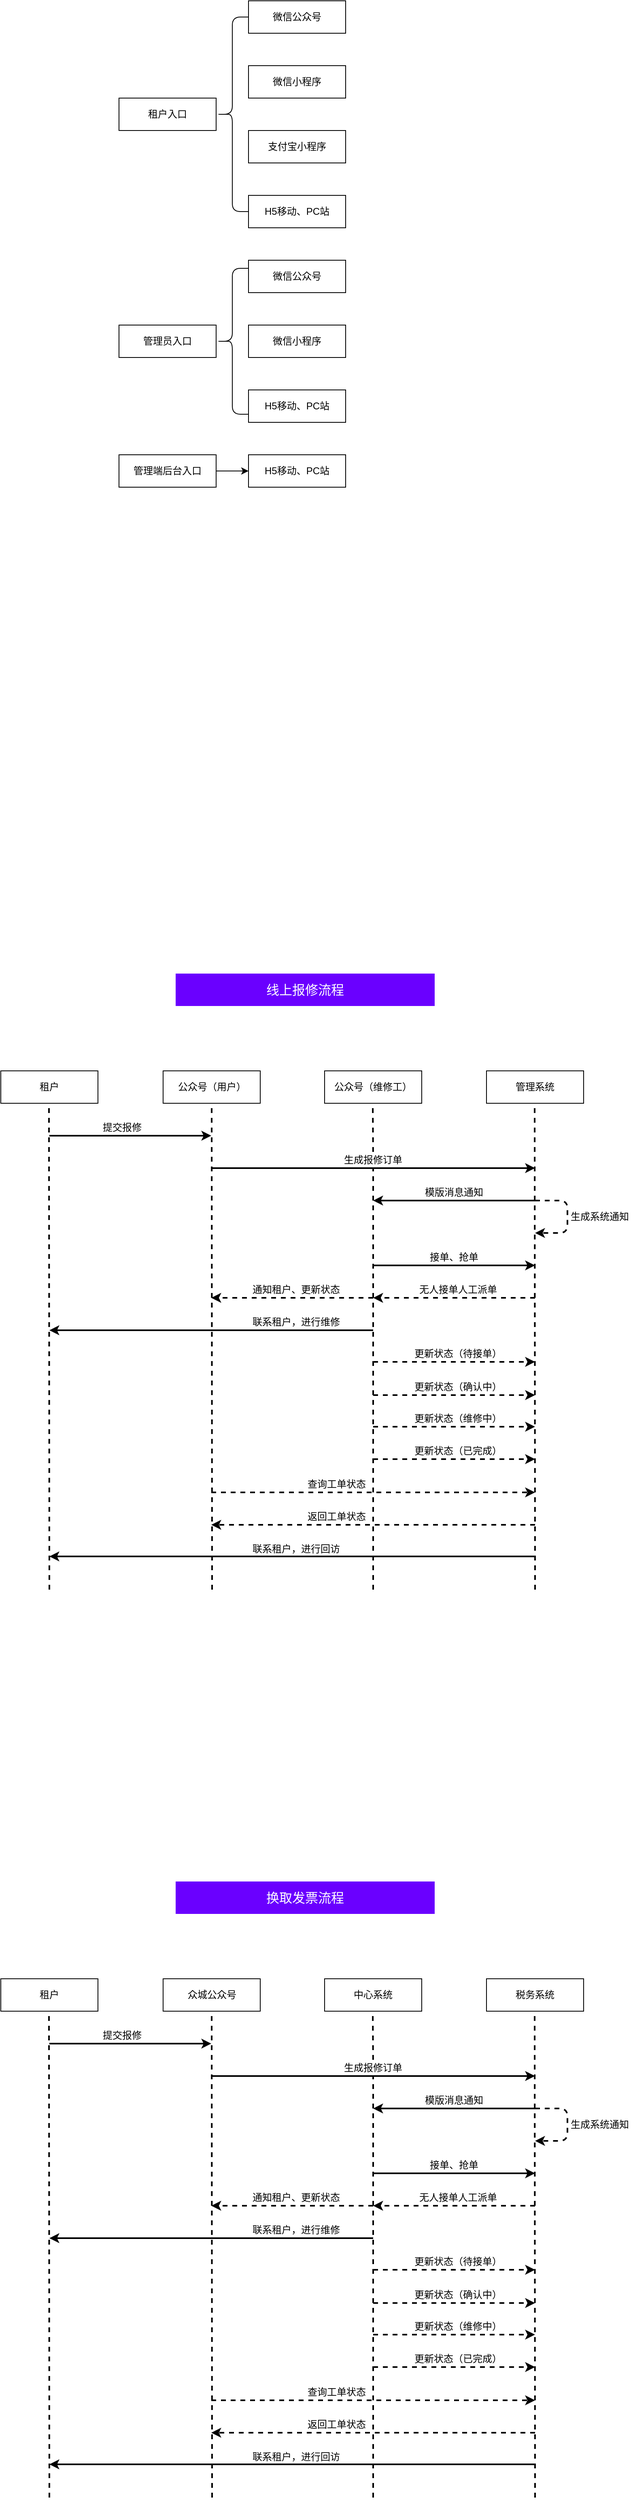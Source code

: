 <mxfile version="14.7.1" type="github">
  <diagram id="moyvBZoqEqQ-8UYQ3a70" name="Page-1">
    <mxGraphModel dx="1186" dy="740" grid="1" gridSize="10" guides="1" tooltips="1" connect="1" arrows="1" fold="1" page="1" pageScale="1" pageWidth="827" pageHeight="1169" math="0" shadow="0">
      <root>
        <mxCell id="0" />
        <mxCell id="1" parent="0" />
        <mxCell id="YB-uOoayBmhUFbvPWa7u-1" value="管理员入口" style="rounded=0;whiteSpace=wrap;html=1;" parent="1" vertex="1">
          <mxGeometry x="170" y="440" width="120" height="40" as="geometry" />
        </mxCell>
        <mxCell id="YB-uOoayBmhUFbvPWa7u-2" value="租户入口" style="rounded=0;whiteSpace=wrap;html=1;" parent="1" vertex="1">
          <mxGeometry x="170" y="160" width="120" height="40" as="geometry" />
        </mxCell>
        <mxCell id="YB-uOoayBmhUFbvPWa7u-16" style="edgeStyle=orthogonalEdgeStyle;rounded=0;orthogonalLoop=1;jettySize=auto;html=1;exitX=1;exitY=0.5;exitDx=0;exitDy=0;entryX=0;entryY=0.5;entryDx=0;entryDy=0;" parent="1" source="YB-uOoayBmhUFbvPWa7u-3" target="YB-uOoayBmhUFbvPWa7u-15" edge="1">
          <mxGeometry relative="1" as="geometry" />
        </mxCell>
        <mxCell id="YB-uOoayBmhUFbvPWa7u-3" value="管理端后台入口" style="rounded=0;whiteSpace=wrap;html=1;" parent="1" vertex="1">
          <mxGeometry x="170" y="600" width="120" height="40" as="geometry" />
        </mxCell>
        <mxCell id="YB-uOoayBmhUFbvPWa7u-4" value="微信公众号" style="rounded=0;whiteSpace=wrap;html=1;" parent="1" vertex="1">
          <mxGeometry x="330" y="40" width="120" height="40" as="geometry" />
        </mxCell>
        <mxCell id="YB-uOoayBmhUFbvPWa7u-5" value="微信小程序" style="rounded=0;whiteSpace=wrap;html=1;" parent="1" vertex="1">
          <mxGeometry x="330" y="120" width="120" height="40" as="geometry" />
        </mxCell>
        <mxCell id="YB-uOoayBmhUFbvPWa7u-6" value="支付宝小程序" style="rounded=0;whiteSpace=wrap;html=1;" parent="1" vertex="1">
          <mxGeometry x="330" y="200" width="120" height="40" as="geometry" />
        </mxCell>
        <mxCell id="YB-uOoayBmhUFbvPWa7u-9" value="" style="shape=curlyBracket;whiteSpace=wrap;html=1;rounded=1;" parent="1" vertex="1">
          <mxGeometry x="290" y="60" width="40" height="240" as="geometry" />
        </mxCell>
        <mxCell id="YB-uOoayBmhUFbvPWa7u-10" value="H5移动、PC站" style="rounded=0;whiteSpace=wrap;html=1;" parent="1" vertex="1">
          <mxGeometry x="330" y="280" width="120" height="40" as="geometry" />
        </mxCell>
        <mxCell id="YB-uOoayBmhUFbvPWa7u-11" value="H5移动、PC站" style="rounded=0;whiteSpace=wrap;html=1;" parent="1" vertex="1">
          <mxGeometry x="330" y="520" width="120" height="40" as="geometry" />
        </mxCell>
        <mxCell id="YB-uOoayBmhUFbvPWa7u-12" value="微信公众号" style="rounded=0;whiteSpace=wrap;html=1;" parent="1" vertex="1">
          <mxGeometry x="330" y="360" width="120" height="40" as="geometry" />
        </mxCell>
        <mxCell id="YB-uOoayBmhUFbvPWa7u-13" value="微信小程序" style="rounded=0;whiteSpace=wrap;html=1;" parent="1" vertex="1">
          <mxGeometry x="330" y="440" width="120" height="40" as="geometry" />
        </mxCell>
        <mxCell id="YB-uOoayBmhUFbvPWa7u-14" value="" style="shape=curlyBracket;whiteSpace=wrap;html=1;rounded=1;" parent="1" vertex="1">
          <mxGeometry x="290" y="370" width="40" height="180" as="geometry" />
        </mxCell>
        <mxCell id="YB-uOoayBmhUFbvPWa7u-15" value="H5移动、PC站" style="rounded=0;whiteSpace=wrap;html=1;" parent="1" vertex="1">
          <mxGeometry x="330" y="600" width="120" height="40" as="geometry" />
        </mxCell>
        <mxCell id="7Hp0aEXJhVOCBosLb66T-6" value="公众号（用户）" style="rounded=0;whiteSpace=wrap;html=1;" vertex="1" parent="1">
          <mxGeometry x="224.5" y="1360" width="120" height="40" as="geometry" />
        </mxCell>
        <mxCell id="7Hp0aEXJhVOCBosLb66T-7" value="公众号（维修工）" style="rounded=0;whiteSpace=wrap;html=1;" vertex="1" parent="1">
          <mxGeometry x="424" y="1360" width="120" height="40" as="geometry" />
        </mxCell>
        <mxCell id="7Hp0aEXJhVOCBosLb66T-8" value="管理系统" style="rounded=0;whiteSpace=wrap;html=1;" vertex="1" parent="1">
          <mxGeometry x="624" y="1360" width="120" height="40" as="geometry" />
        </mxCell>
        <mxCell id="7Hp0aEXJhVOCBosLb66T-9" value="" style="endArrow=none;dashed=1;html=1;entryX=0.5;entryY=1;entryDx=0;entryDy=0;strokeWidth=2;" edge="1" parent="1" target="7Hp0aEXJhVOCBosLb66T-6">
          <mxGeometry width="50" height="50" relative="1" as="geometry">
            <mxPoint x="285" y="2000" as="sourcePoint" />
            <mxPoint x="309.5" y="1450" as="targetPoint" />
          </mxGeometry>
        </mxCell>
        <mxCell id="7Hp0aEXJhVOCBosLb66T-13" value="" style="endArrow=none;dashed=1;html=1;entryX=0.5;entryY=1;entryDx=0;entryDy=0;strokeWidth=2;startArrow=none;" edge="1" parent="1" source="7Hp0aEXJhVOCBosLb66T-21">
          <mxGeometry width="50" height="50" relative="1" as="geometry">
            <mxPoint x="484" y="1900" as="sourcePoint" />
            <mxPoint x="483.5" y="1400" as="targetPoint" />
          </mxGeometry>
        </mxCell>
        <mxCell id="7Hp0aEXJhVOCBosLb66T-14" value="" style="endArrow=none;dashed=1;html=1;entryX=0.5;entryY=1;entryDx=0;entryDy=0;strokeWidth=2;" edge="1" parent="1">
          <mxGeometry width="50" height="50" relative="1" as="geometry">
            <mxPoint x="684" y="2000" as="sourcePoint" />
            <mxPoint x="683.5" y="1400" as="targetPoint" />
          </mxGeometry>
        </mxCell>
        <mxCell id="7Hp0aEXJhVOCBosLb66T-16" value="租户" style="rounded=0;whiteSpace=wrap;html=1;" vertex="1" parent="1">
          <mxGeometry x="24" y="1360" width="120" height="40" as="geometry" />
        </mxCell>
        <mxCell id="7Hp0aEXJhVOCBosLb66T-17" value="" style="endArrow=none;dashed=1;html=1;entryX=0.5;entryY=1;entryDx=0;entryDy=0;strokeWidth=2;" edge="1" parent="1">
          <mxGeometry width="50" height="50" relative="1" as="geometry">
            <mxPoint x="84" y="2000" as="sourcePoint" />
            <mxPoint x="83.5" y="1400" as="targetPoint" />
          </mxGeometry>
        </mxCell>
        <mxCell id="7Hp0aEXJhVOCBosLb66T-18" value="" style="endArrow=classic;html=1;strokeWidth=2;" edge="1" parent="1">
          <mxGeometry width="50" height="50" relative="1" as="geometry">
            <mxPoint x="84" y="1440" as="sourcePoint" />
            <mxPoint x="284" y="1440" as="targetPoint" />
          </mxGeometry>
        </mxCell>
        <mxCell id="7Hp0aEXJhVOCBosLb66T-19" value="提交报修" style="text;html=1;strokeColor=none;fillColor=none;align=center;verticalAlign=middle;whiteSpace=wrap;rounded=0;" vertex="1" parent="1">
          <mxGeometry x="134" y="1420" width="80" height="20" as="geometry" />
        </mxCell>
        <mxCell id="7Hp0aEXJhVOCBosLb66T-20" value="" style="endArrow=classic;html=1;strokeWidth=2;" edge="1" parent="1">
          <mxGeometry width="50" height="50" relative="1" as="geometry">
            <mxPoint x="284" y="1480" as="sourcePoint" />
            <mxPoint x="684" y="1480" as="targetPoint" />
          </mxGeometry>
        </mxCell>
        <mxCell id="7Hp0aEXJhVOCBosLb66T-24" value="" style="endArrow=classic;html=1;strokeWidth=2;" edge="1" parent="1">
          <mxGeometry width="50" height="50" relative="1" as="geometry">
            <mxPoint x="684" y="1520" as="sourcePoint" />
            <mxPoint x="484" y="1520" as="targetPoint" />
          </mxGeometry>
        </mxCell>
        <mxCell id="7Hp0aEXJhVOCBosLb66T-25" value="模版消息通知" style="text;html=1;strokeColor=none;fillColor=none;align=center;verticalAlign=middle;whiteSpace=wrap;rounded=0;" vertex="1" parent="1">
          <mxGeometry x="544" y="1500" width="80" height="20" as="geometry" />
        </mxCell>
        <mxCell id="7Hp0aEXJhVOCBosLb66T-27" value="" style="edgeStyle=elbowEdgeStyle;elbow=horizontal;endArrow=classic;html=1;strokeWidth=2;dashed=1;" edge="1" parent="1">
          <mxGeometry width="50" height="50" relative="1" as="geometry">
            <mxPoint x="684" y="1520" as="sourcePoint" />
            <mxPoint x="684" y="1560" as="targetPoint" />
            <Array as="points">
              <mxPoint x="724" y="1540" />
            </Array>
          </mxGeometry>
        </mxCell>
        <mxCell id="7Hp0aEXJhVOCBosLb66T-21" value="生成报修订单" style="text;html=1;strokeColor=none;fillColor=none;align=center;verticalAlign=middle;whiteSpace=wrap;rounded=0;" vertex="1" parent="1">
          <mxGeometry x="444" y="1460" width="80" height="20" as="geometry" />
        </mxCell>
        <mxCell id="7Hp0aEXJhVOCBosLb66T-28" value="" style="endArrow=none;dashed=1;html=1;entryX=0.5;entryY=1;entryDx=0;entryDy=0;strokeWidth=2;" edge="1" parent="1" target="7Hp0aEXJhVOCBosLb66T-21">
          <mxGeometry width="50" height="50" relative="1" as="geometry">
            <mxPoint x="484" y="2000" as="sourcePoint" />
            <mxPoint x="483.5" y="1400" as="targetPoint" />
          </mxGeometry>
        </mxCell>
        <mxCell id="7Hp0aEXJhVOCBosLb66T-29" value="生成系统通知" style="text;html=1;strokeColor=none;fillColor=none;align=center;verticalAlign=middle;whiteSpace=wrap;rounded=0;" vertex="1" parent="1">
          <mxGeometry x="724" y="1530" width="80" height="20" as="geometry" />
        </mxCell>
        <mxCell id="7Hp0aEXJhVOCBosLb66T-31" value="" style="endArrow=classic;html=1;strokeWidth=2;" edge="1" parent="1">
          <mxGeometry width="50" height="50" relative="1" as="geometry">
            <mxPoint x="484" y="1600" as="sourcePoint" />
            <mxPoint x="684" y="1600" as="targetPoint" />
          </mxGeometry>
        </mxCell>
        <mxCell id="7Hp0aEXJhVOCBosLb66T-32" value="接单、抢单" style="text;html=1;strokeColor=none;fillColor=none;align=center;verticalAlign=middle;whiteSpace=wrap;rounded=0;" vertex="1" parent="1">
          <mxGeometry x="544" y="1580" width="80" height="20" as="geometry" />
        </mxCell>
        <mxCell id="7Hp0aEXJhVOCBosLb66T-33" value="" style="endArrow=classic;html=1;dashed=1;strokeWidth=2;" edge="1" parent="1">
          <mxGeometry width="50" height="50" relative="1" as="geometry">
            <mxPoint x="684" y="1640" as="sourcePoint" />
            <mxPoint x="484" y="1640" as="targetPoint" />
          </mxGeometry>
        </mxCell>
        <mxCell id="7Hp0aEXJhVOCBosLb66T-34" value="无人接单人工派单" style="text;html=1;strokeColor=none;fillColor=none;align=center;verticalAlign=middle;whiteSpace=wrap;rounded=0;" vertex="1" parent="1">
          <mxGeometry x="534" y="1620" width="110" height="20" as="geometry" />
        </mxCell>
        <mxCell id="7Hp0aEXJhVOCBosLb66T-35" value="" style="endArrow=classic;html=1;strokeWidth=2;dashed=1;" edge="1" parent="1">
          <mxGeometry width="50" height="50" relative="1" as="geometry">
            <mxPoint x="484" y="1640" as="sourcePoint" />
            <mxPoint x="284" y="1640" as="targetPoint" />
          </mxGeometry>
        </mxCell>
        <mxCell id="7Hp0aEXJhVOCBosLb66T-37" value="通知租户、更新状态" style="text;html=1;strokeColor=none;fillColor=none;align=center;verticalAlign=middle;whiteSpace=wrap;rounded=0;" vertex="1" parent="1">
          <mxGeometry x="334" y="1620" width="110" height="20" as="geometry" />
        </mxCell>
        <mxCell id="7Hp0aEXJhVOCBosLb66T-38" value="" style="endArrow=classic;html=1;strokeWidth=2;" edge="1" parent="1">
          <mxGeometry width="50" height="50" relative="1" as="geometry">
            <mxPoint x="484" y="1680" as="sourcePoint" />
            <mxPoint x="84" y="1680" as="targetPoint" />
          </mxGeometry>
        </mxCell>
        <mxCell id="7Hp0aEXJhVOCBosLb66T-39" value="联系租户，进行维修" style="text;html=1;strokeColor=none;fillColor=none;align=center;verticalAlign=middle;whiteSpace=wrap;rounded=0;" vertex="1" parent="1">
          <mxGeometry x="334" y="1660" width="110" height="20" as="geometry" />
        </mxCell>
        <mxCell id="7Hp0aEXJhVOCBosLb66T-40" value="" style="endArrow=classic;html=1;strokeWidth=2;dashed=1;" edge="1" parent="1">
          <mxGeometry width="50" height="50" relative="1" as="geometry">
            <mxPoint x="484" y="1760" as="sourcePoint" />
            <mxPoint x="684" y="1760" as="targetPoint" />
          </mxGeometry>
        </mxCell>
        <mxCell id="7Hp0aEXJhVOCBosLb66T-41" value="更新状态（确认中）" style="text;html=1;strokeColor=none;fillColor=none;align=center;verticalAlign=middle;whiteSpace=wrap;rounded=0;" vertex="1" parent="1">
          <mxGeometry x="534" y="1740" width="110" height="20" as="geometry" />
        </mxCell>
        <mxCell id="7Hp0aEXJhVOCBosLb66T-42" value="" style="endArrow=classic;html=1;strokeWidth=2;dashed=1;" edge="1" parent="1">
          <mxGeometry width="50" height="50" relative="1" as="geometry">
            <mxPoint x="484" y="1799" as="sourcePoint" />
            <mxPoint x="684" y="1799" as="targetPoint" />
          </mxGeometry>
        </mxCell>
        <mxCell id="7Hp0aEXJhVOCBosLb66T-43" value="更新状态（维修中）" style="text;html=1;strokeColor=none;fillColor=none;align=center;verticalAlign=middle;whiteSpace=wrap;rounded=0;" vertex="1" parent="1">
          <mxGeometry x="534" y="1779" width="110" height="20" as="geometry" />
        </mxCell>
        <mxCell id="7Hp0aEXJhVOCBosLb66T-44" value="" style="endArrow=classic;html=1;strokeWidth=2;dashed=1;" edge="1" parent="1">
          <mxGeometry width="50" height="50" relative="1" as="geometry">
            <mxPoint x="484" y="1839" as="sourcePoint" />
            <mxPoint x="684" y="1839" as="targetPoint" />
          </mxGeometry>
        </mxCell>
        <mxCell id="7Hp0aEXJhVOCBosLb66T-45" value="更新状态（已完成）" style="text;html=1;strokeColor=none;fillColor=none;align=center;verticalAlign=middle;whiteSpace=wrap;rounded=0;" vertex="1" parent="1">
          <mxGeometry x="534" y="1819" width="110" height="20" as="geometry" />
        </mxCell>
        <mxCell id="7Hp0aEXJhVOCBosLb66T-46" value="" style="endArrow=classic;html=1;strokeWidth=2;dashed=1;" edge="1" parent="1">
          <mxGeometry width="50" height="50" relative="1" as="geometry">
            <mxPoint x="684" y="1920" as="sourcePoint" />
            <mxPoint x="284" y="1920" as="targetPoint" />
          </mxGeometry>
        </mxCell>
        <mxCell id="7Hp0aEXJhVOCBosLb66T-47" value="返回工单状态" style="text;html=1;strokeColor=none;fillColor=none;align=center;verticalAlign=middle;whiteSpace=wrap;rounded=0;" vertex="1" parent="1">
          <mxGeometry x="384" y="1900" width="110" height="20" as="geometry" />
        </mxCell>
        <mxCell id="7Hp0aEXJhVOCBosLb66T-48" value="" style="endArrow=classic;html=1;strokeWidth=2;dashed=1;" edge="1" parent="1">
          <mxGeometry width="50" height="50" relative="1" as="geometry">
            <mxPoint x="284" y="1880" as="sourcePoint" />
            <mxPoint x="684" y="1880" as="targetPoint" />
          </mxGeometry>
        </mxCell>
        <mxCell id="7Hp0aEXJhVOCBosLb66T-49" value="查询工单状态" style="text;html=1;strokeColor=none;fillColor=none;align=center;verticalAlign=middle;whiteSpace=wrap;rounded=0;" vertex="1" parent="1">
          <mxGeometry x="384" y="1860" width="110" height="20" as="geometry" />
        </mxCell>
        <mxCell id="7Hp0aEXJhVOCBosLb66T-51" value="" style="endArrow=classic;html=1;strokeWidth=2;" edge="1" parent="1">
          <mxGeometry width="50" height="50" relative="1" as="geometry">
            <mxPoint x="684" y="1959" as="sourcePoint" />
            <mxPoint x="84" y="1959" as="targetPoint" />
          </mxGeometry>
        </mxCell>
        <mxCell id="7Hp0aEXJhVOCBosLb66T-52" value="联系租户，进行回访" style="text;html=1;strokeColor=none;fillColor=none;align=center;verticalAlign=middle;whiteSpace=wrap;rounded=0;" vertex="1" parent="1">
          <mxGeometry x="334" y="1940" width="110" height="20" as="geometry" />
        </mxCell>
        <mxCell id="7Hp0aEXJhVOCBosLb66T-53" value="" style="endArrow=classic;html=1;strokeWidth=2;dashed=1;" edge="1" parent="1">
          <mxGeometry width="50" height="50" relative="1" as="geometry">
            <mxPoint x="484" y="1719" as="sourcePoint" />
            <mxPoint x="684" y="1719" as="targetPoint" />
          </mxGeometry>
        </mxCell>
        <mxCell id="7Hp0aEXJhVOCBosLb66T-54" value="更新状态（待接单）" style="text;html=1;strokeColor=none;fillColor=none;align=center;verticalAlign=middle;whiteSpace=wrap;rounded=0;" vertex="1" parent="1">
          <mxGeometry x="534" y="1699" width="110" height="20" as="geometry" />
        </mxCell>
        <mxCell id="7Hp0aEXJhVOCBosLb66T-68" value="&lt;span style=&quot;font-size: 16px&quot;&gt;线上报修流程&lt;/span&gt;" style="text;html=1;align=center;verticalAlign=middle;whiteSpace=wrap;rounded=0;strokeWidth=4;fontColor=#ffffff;fillColor=#6a00ff;" vertex="1" parent="1">
          <mxGeometry x="240" y="1240" width="320" height="40" as="geometry" />
        </mxCell>
        <mxCell id="7Hp0aEXJhVOCBosLb66T-69" value="&lt;span style=&quot;font-size: 16px&quot;&gt;换取发票流程&lt;/span&gt;" style="text;html=1;align=center;verticalAlign=middle;whiteSpace=wrap;rounded=0;strokeWidth=4;fontColor=#ffffff;fillColor=#6a00ff;" vertex="1" parent="1">
          <mxGeometry x="240" y="2360" width="320" height="40" as="geometry" />
        </mxCell>
        <mxCell id="7Hp0aEXJhVOCBosLb66T-70" value="众城公众号" style="rounded=0;whiteSpace=wrap;html=1;" vertex="1" parent="1">
          <mxGeometry x="224.5" y="2480" width="120" height="40" as="geometry" />
        </mxCell>
        <mxCell id="7Hp0aEXJhVOCBosLb66T-71" value="中心系统" style="rounded=0;whiteSpace=wrap;html=1;" vertex="1" parent="1">
          <mxGeometry x="424" y="2480" width="120" height="40" as="geometry" />
        </mxCell>
        <mxCell id="7Hp0aEXJhVOCBosLb66T-72" value="税务系统" style="rounded=0;whiteSpace=wrap;html=1;" vertex="1" parent="1">
          <mxGeometry x="624" y="2480" width="120" height="40" as="geometry" />
        </mxCell>
        <mxCell id="7Hp0aEXJhVOCBosLb66T-73" value="" style="endArrow=none;dashed=1;html=1;entryX=0.5;entryY=1;entryDx=0;entryDy=0;strokeWidth=2;" edge="1" parent="1" target="7Hp0aEXJhVOCBosLb66T-70">
          <mxGeometry width="50" height="50" relative="1" as="geometry">
            <mxPoint x="285" y="3120" as="sourcePoint" />
            <mxPoint x="309.5" y="2570" as="targetPoint" />
          </mxGeometry>
        </mxCell>
        <mxCell id="7Hp0aEXJhVOCBosLb66T-74" value="" style="endArrow=none;dashed=1;html=1;entryX=0.5;entryY=1;entryDx=0;entryDy=0;strokeWidth=2;startArrow=none;" edge="1" parent="1" source="7Hp0aEXJhVOCBosLb66T-84">
          <mxGeometry width="50" height="50" relative="1" as="geometry">
            <mxPoint x="484" y="3020" as="sourcePoint" />
            <mxPoint x="483.5" y="2520" as="targetPoint" />
          </mxGeometry>
        </mxCell>
        <mxCell id="7Hp0aEXJhVOCBosLb66T-75" value="" style="endArrow=none;dashed=1;html=1;entryX=0.5;entryY=1;entryDx=0;entryDy=0;strokeWidth=2;" edge="1" parent="1">
          <mxGeometry width="50" height="50" relative="1" as="geometry">
            <mxPoint x="684" y="3120" as="sourcePoint" />
            <mxPoint x="683.5" y="2520" as="targetPoint" />
          </mxGeometry>
        </mxCell>
        <mxCell id="7Hp0aEXJhVOCBosLb66T-76" value="租户" style="rounded=0;whiteSpace=wrap;html=1;" vertex="1" parent="1">
          <mxGeometry x="24" y="2480" width="120" height="40" as="geometry" />
        </mxCell>
        <mxCell id="7Hp0aEXJhVOCBosLb66T-77" value="" style="endArrow=none;dashed=1;html=1;entryX=0.5;entryY=1;entryDx=0;entryDy=0;strokeWidth=2;" edge="1" parent="1">
          <mxGeometry width="50" height="50" relative="1" as="geometry">
            <mxPoint x="84" y="3120" as="sourcePoint" />
            <mxPoint x="83.5" y="2520" as="targetPoint" />
          </mxGeometry>
        </mxCell>
        <mxCell id="7Hp0aEXJhVOCBosLb66T-78" value="" style="endArrow=classic;html=1;strokeWidth=2;" edge="1" parent="1">
          <mxGeometry width="50" height="50" relative="1" as="geometry">
            <mxPoint x="84" y="2560" as="sourcePoint" />
            <mxPoint x="284" y="2560" as="targetPoint" />
          </mxGeometry>
        </mxCell>
        <mxCell id="7Hp0aEXJhVOCBosLb66T-79" value="提交报修" style="text;html=1;strokeColor=none;fillColor=none;align=center;verticalAlign=middle;whiteSpace=wrap;rounded=0;" vertex="1" parent="1">
          <mxGeometry x="134" y="2540" width="80" height="20" as="geometry" />
        </mxCell>
        <mxCell id="7Hp0aEXJhVOCBosLb66T-80" value="" style="endArrow=classic;html=1;strokeWidth=2;" edge="1" parent="1">
          <mxGeometry width="50" height="50" relative="1" as="geometry">
            <mxPoint x="284" y="2600" as="sourcePoint" />
            <mxPoint x="684" y="2600" as="targetPoint" />
          </mxGeometry>
        </mxCell>
        <mxCell id="7Hp0aEXJhVOCBosLb66T-81" value="" style="endArrow=classic;html=1;strokeWidth=2;" edge="1" parent="1">
          <mxGeometry width="50" height="50" relative="1" as="geometry">
            <mxPoint x="684" y="2640" as="sourcePoint" />
            <mxPoint x="484" y="2640" as="targetPoint" />
          </mxGeometry>
        </mxCell>
        <mxCell id="7Hp0aEXJhVOCBosLb66T-82" value="模版消息通知" style="text;html=1;strokeColor=none;fillColor=none;align=center;verticalAlign=middle;whiteSpace=wrap;rounded=0;" vertex="1" parent="1">
          <mxGeometry x="544" y="2620" width="80" height="20" as="geometry" />
        </mxCell>
        <mxCell id="7Hp0aEXJhVOCBosLb66T-83" value="" style="edgeStyle=elbowEdgeStyle;elbow=horizontal;endArrow=classic;html=1;strokeWidth=2;dashed=1;" edge="1" parent="1">
          <mxGeometry width="50" height="50" relative="1" as="geometry">
            <mxPoint x="684" y="2640" as="sourcePoint" />
            <mxPoint x="684" y="2680" as="targetPoint" />
            <Array as="points">
              <mxPoint x="724" y="2660" />
            </Array>
          </mxGeometry>
        </mxCell>
        <mxCell id="7Hp0aEXJhVOCBosLb66T-84" value="生成报修订单" style="text;html=1;strokeColor=none;fillColor=none;align=center;verticalAlign=middle;whiteSpace=wrap;rounded=0;" vertex="1" parent="1">
          <mxGeometry x="444" y="2580" width="80" height="20" as="geometry" />
        </mxCell>
        <mxCell id="7Hp0aEXJhVOCBosLb66T-85" value="" style="endArrow=none;dashed=1;html=1;entryX=0.5;entryY=1;entryDx=0;entryDy=0;strokeWidth=2;" edge="1" parent="1" target="7Hp0aEXJhVOCBosLb66T-84">
          <mxGeometry width="50" height="50" relative="1" as="geometry">
            <mxPoint x="484" y="3120" as="sourcePoint" />
            <mxPoint x="483.5" y="2520" as="targetPoint" />
          </mxGeometry>
        </mxCell>
        <mxCell id="7Hp0aEXJhVOCBosLb66T-86" value="生成系统通知" style="text;html=1;strokeColor=none;fillColor=none;align=center;verticalAlign=middle;whiteSpace=wrap;rounded=0;" vertex="1" parent="1">
          <mxGeometry x="724" y="2650" width="80" height="20" as="geometry" />
        </mxCell>
        <mxCell id="7Hp0aEXJhVOCBosLb66T-87" value="" style="endArrow=classic;html=1;strokeWidth=2;" edge="1" parent="1">
          <mxGeometry width="50" height="50" relative="1" as="geometry">
            <mxPoint x="484" y="2720" as="sourcePoint" />
            <mxPoint x="684" y="2720" as="targetPoint" />
          </mxGeometry>
        </mxCell>
        <mxCell id="7Hp0aEXJhVOCBosLb66T-88" value="接单、抢单" style="text;html=1;strokeColor=none;fillColor=none;align=center;verticalAlign=middle;whiteSpace=wrap;rounded=0;" vertex="1" parent="1">
          <mxGeometry x="544" y="2700" width="80" height="20" as="geometry" />
        </mxCell>
        <mxCell id="7Hp0aEXJhVOCBosLb66T-89" value="" style="endArrow=classic;html=1;dashed=1;strokeWidth=2;" edge="1" parent="1">
          <mxGeometry width="50" height="50" relative="1" as="geometry">
            <mxPoint x="684" y="2760" as="sourcePoint" />
            <mxPoint x="484" y="2760" as="targetPoint" />
          </mxGeometry>
        </mxCell>
        <mxCell id="7Hp0aEXJhVOCBosLb66T-90" value="无人接单人工派单" style="text;html=1;strokeColor=none;fillColor=none;align=center;verticalAlign=middle;whiteSpace=wrap;rounded=0;" vertex="1" parent="1">
          <mxGeometry x="534" y="2740" width="110" height="20" as="geometry" />
        </mxCell>
        <mxCell id="7Hp0aEXJhVOCBosLb66T-91" value="" style="endArrow=classic;html=1;strokeWidth=2;dashed=1;" edge="1" parent="1">
          <mxGeometry width="50" height="50" relative="1" as="geometry">
            <mxPoint x="484" y="2760" as="sourcePoint" />
            <mxPoint x="284" y="2760" as="targetPoint" />
          </mxGeometry>
        </mxCell>
        <mxCell id="7Hp0aEXJhVOCBosLb66T-92" value="通知租户、更新状态" style="text;html=1;strokeColor=none;fillColor=none;align=center;verticalAlign=middle;whiteSpace=wrap;rounded=0;" vertex="1" parent="1">
          <mxGeometry x="334" y="2740" width="110" height="20" as="geometry" />
        </mxCell>
        <mxCell id="7Hp0aEXJhVOCBosLb66T-93" value="" style="endArrow=classic;html=1;strokeWidth=2;" edge="1" parent="1">
          <mxGeometry width="50" height="50" relative="1" as="geometry">
            <mxPoint x="484" y="2800" as="sourcePoint" />
            <mxPoint x="84" y="2800" as="targetPoint" />
          </mxGeometry>
        </mxCell>
        <mxCell id="7Hp0aEXJhVOCBosLb66T-94" value="联系租户，进行维修" style="text;html=1;strokeColor=none;fillColor=none;align=center;verticalAlign=middle;whiteSpace=wrap;rounded=0;" vertex="1" parent="1">
          <mxGeometry x="334" y="2780" width="110" height="20" as="geometry" />
        </mxCell>
        <mxCell id="7Hp0aEXJhVOCBosLb66T-95" value="" style="endArrow=classic;html=1;strokeWidth=2;dashed=1;" edge="1" parent="1">
          <mxGeometry width="50" height="50" relative="1" as="geometry">
            <mxPoint x="484" y="2880" as="sourcePoint" />
            <mxPoint x="684" y="2880" as="targetPoint" />
          </mxGeometry>
        </mxCell>
        <mxCell id="7Hp0aEXJhVOCBosLb66T-96" value="更新状态（确认中）" style="text;html=1;strokeColor=none;fillColor=none;align=center;verticalAlign=middle;whiteSpace=wrap;rounded=0;" vertex="1" parent="1">
          <mxGeometry x="534" y="2860" width="110" height="20" as="geometry" />
        </mxCell>
        <mxCell id="7Hp0aEXJhVOCBosLb66T-97" value="" style="endArrow=classic;html=1;strokeWidth=2;dashed=1;" edge="1" parent="1">
          <mxGeometry width="50" height="50" relative="1" as="geometry">
            <mxPoint x="484" y="2919" as="sourcePoint" />
            <mxPoint x="684" y="2919" as="targetPoint" />
          </mxGeometry>
        </mxCell>
        <mxCell id="7Hp0aEXJhVOCBosLb66T-98" value="更新状态（维修中）" style="text;html=1;strokeColor=none;fillColor=none;align=center;verticalAlign=middle;whiteSpace=wrap;rounded=0;" vertex="1" parent="1">
          <mxGeometry x="534" y="2899" width="110" height="20" as="geometry" />
        </mxCell>
        <mxCell id="7Hp0aEXJhVOCBosLb66T-99" value="" style="endArrow=classic;html=1;strokeWidth=2;dashed=1;" edge="1" parent="1">
          <mxGeometry width="50" height="50" relative="1" as="geometry">
            <mxPoint x="484" y="2959" as="sourcePoint" />
            <mxPoint x="684" y="2959" as="targetPoint" />
          </mxGeometry>
        </mxCell>
        <mxCell id="7Hp0aEXJhVOCBosLb66T-100" value="更新状态（已完成）" style="text;html=1;strokeColor=none;fillColor=none;align=center;verticalAlign=middle;whiteSpace=wrap;rounded=0;" vertex="1" parent="1">
          <mxGeometry x="534" y="2939" width="110" height="20" as="geometry" />
        </mxCell>
        <mxCell id="7Hp0aEXJhVOCBosLb66T-101" value="" style="endArrow=classic;html=1;strokeWidth=2;dashed=1;" edge="1" parent="1">
          <mxGeometry width="50" height="50" relative="1" as="geometry">
            <mxPoint x="684" y="3040" as="sourcePoint" />
            <mxPoint x="284" y="3040" as="targetPoint" />
          </mxGeometry>
        </mxCell>
        <mxCell id="7Hp0aEXJhVOCBosLb66T-102" value="返回工单状态" style="text;html=1;strokeColor=none;fillColor=none;align=center;verticalAlign=middle;whiteSpace=wrap;rounded=0;" vertex="1" parent="1">
          <mxGeometry x="384" y="3020" width="110" height="20" as="geometry" />
        </mxCell>
        <mxCell id="7Hp0aEXJhVOCBosLb66T-103" value="" style="endArrow=classic;html=1;strokeWidth=2;dashed=1;" edge="1" parent="1">
          <mxGeometry width="50" height="50" relative="1" as="geometry">
            <mxPoint x="284" y="3000" as="sourcePoint" />
            <mxPoint x="684" y="3000" as="targetPoint" />
          </mxGeometry>
        </mxCell>
        <mxCell id="7Hp0aEXJhVOCBosLb66T-104" value="查询工单状态" style="text;html=1;strokeColor=none;fillColor=none;align=center;verticalAlign=middle;whiteSpace=wrap;rounded=0;" vertex="1" parent="1">
          <mxGeometry x="384" y="2980" width="110" height="20" as="geometry" />
        </mxCell>
        <mxCell id="7Hp0aEXJhVOCBosLb66T-105" value="" style="endArrow=classic;html=1;strokeWidth=2;" edge="1" parent="1">
          <mxGeometry width="50" height="50" relative="1" as="geometry">
            <mxPoint x="684" y="3079" as="sourcePoint" />
            <mxPoint x="84" y="3079" as="targetPoint" />
          </mxGeometry>
        </mxCell>
        <mxCell id="7Hp0aEXJhVOCBosLb66T-106" value="联系租户，进行回访" style="text;html=1;strokeColor=none;fillColor=none;align=center;verticalAlign=middle;whiteSpace=wrap;rounded=0;" vertex="1" parent="1">
          <mxGeometry x="334" y="3060" width="110" height="20" as="geometry" />
        </mxCell>
        <mxCell id="7Hp0aEXJhVOCBosLb66T-107" value="" style="endArrow=classic;html=1;strokeWidth=2;dashed=1;" edge="1" parent="1">
          <mxGeometry width="50" height="50" relative="1" as="geometry">
            <mxPoint x="484" y="2839" as="sourcePoint" />
            <mxPoint x="684" y="2839" as="targetPoint" />
          </mxGeometry>
        </mxCell>
        <mxCell id="7Hp0aEXJhVOCBosLb66T-108" value="更新状态（待接单）" style="text;html=1;strokeColor=none;fillColor=none;align=center;verticalAlign=middle;whiteSpace=wrap;rounded=0;" vertex="1" parent="1">
          <mxGeometry x="534" y="2819" width="110" height="20" as="geometry" />
        </mxCell>
      </root>
    </mxGraphModel>
  </diagram>
</mxfile>
